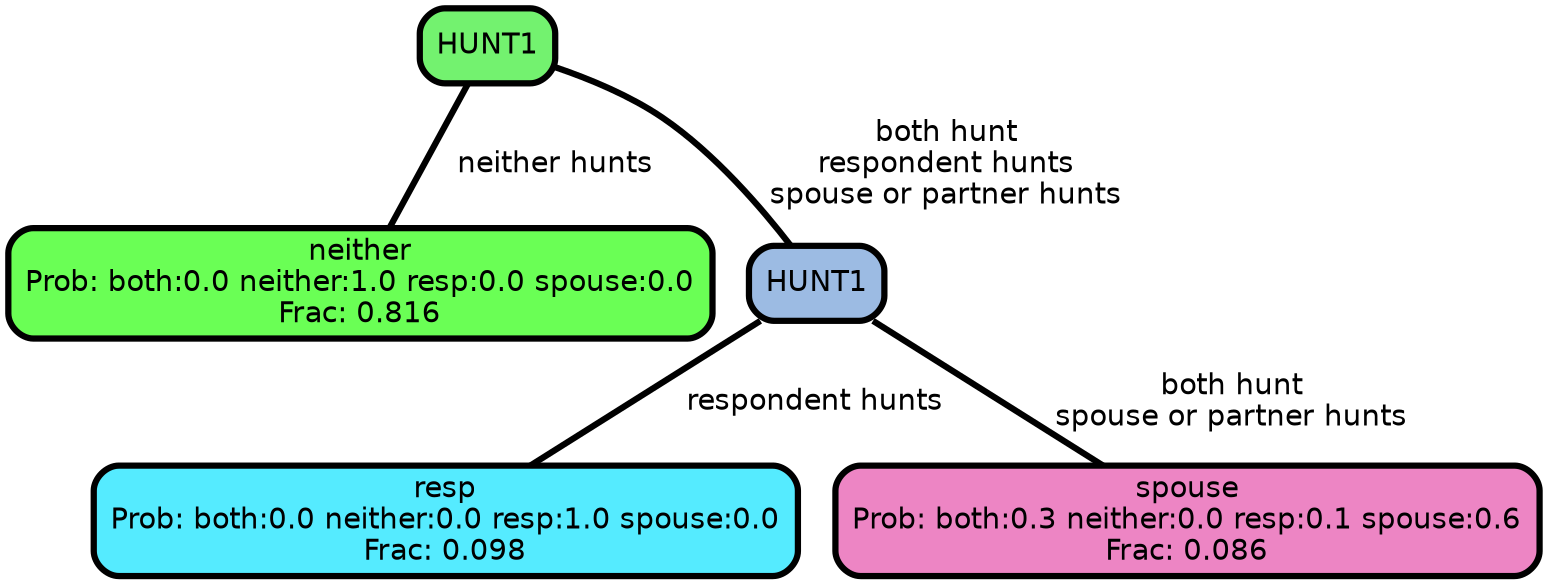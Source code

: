 graph Tree {
node [shape=box, style="filled, rounded",color="black",penwidth="3",fontcolor="black",                 fontname=helvetica] ;
graph [ranksep="0 equally", splines=straight,                 bgcolor=transparent, dpi=200] ;
edge [fontname=helvetica, color=black] ;
0 [label="neither
Prob: both:0.0 neither:1.0 resp:0.0 spouse:0.0
Frac: 0.816", fillcolor="#6aff55"] ;
1 [label="HUNT1", fillcolor="#73f26f"] ;
2 [label="resp
Prob: both:0.0 neither:0.0 resp:1.0 spouse:0.0
Frac: 0.098", fillcolor="#55ebff"] ;
3 [label="HUNT1", fillcolor="#9cbbe3"] ;
4 [label="spouse
Prob: both:0.3 neither:0.0 resp:0.1 spouse:0.6
Frac: 0.086", fillcolor="#ed85c4"] ;
1 -- 0 [label=" neither hunts",penwidth=3] ;
1 -- 3 [label=" both hunt\n respondent hunts\n spouse or partner hunts",penwidth=3] ;
3 -- 2 [label=" respondent hunts",penwidth=3] ;
3 -- 4 [label=" both hunt\n spouse or partner hunts",penwidth=3] ;
{rank = same;}}